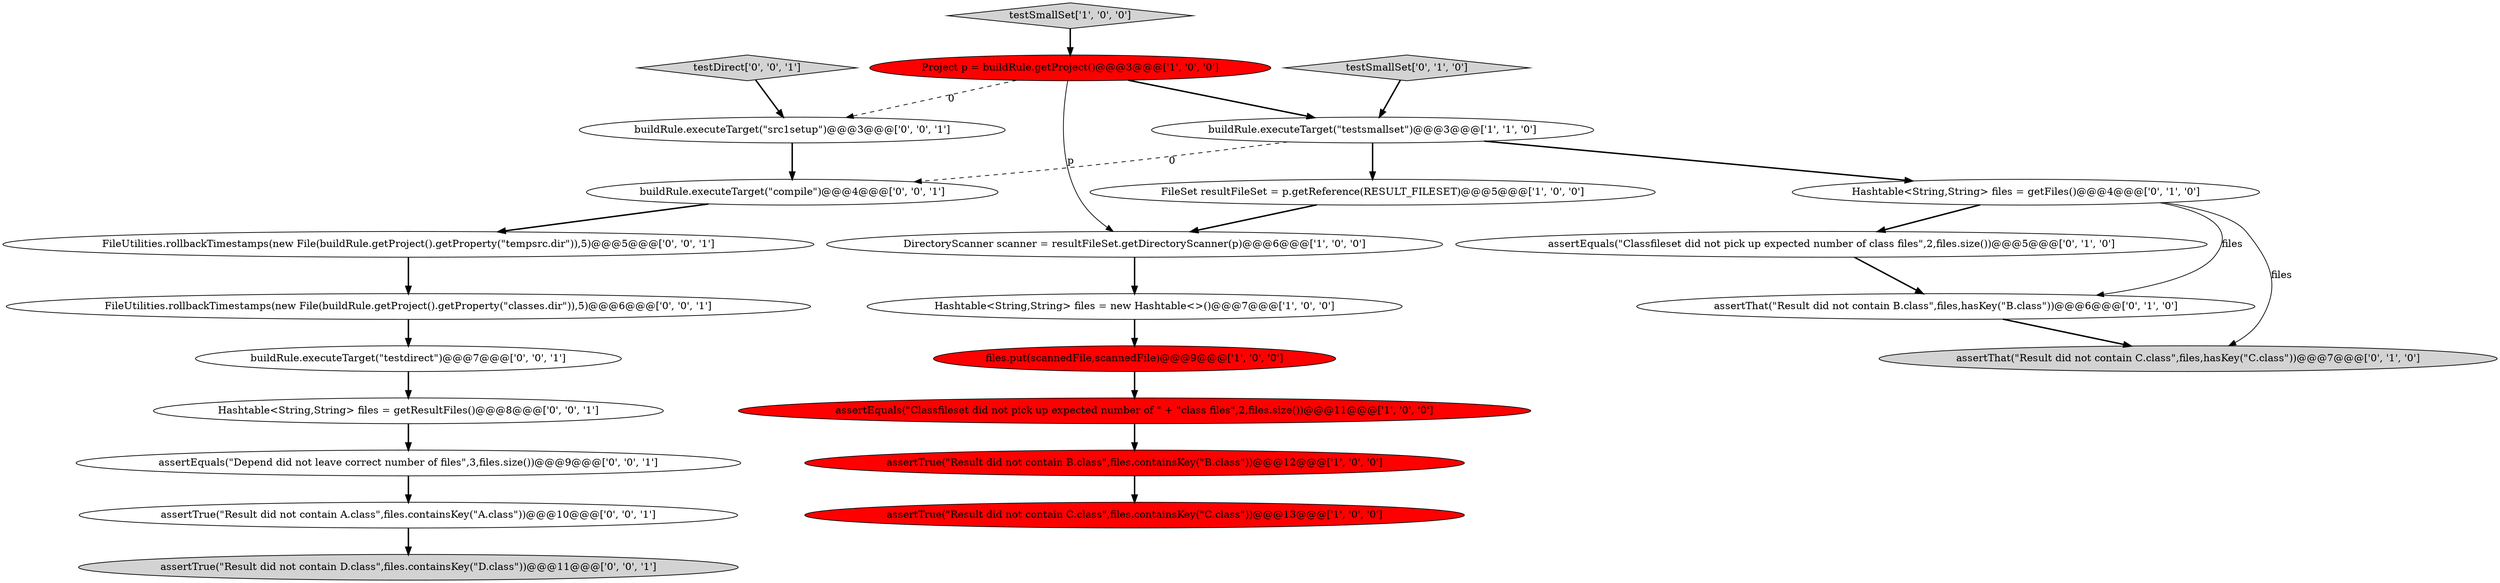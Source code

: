 digraph {
7 [style = filled, label = "Hashtable<String,String> files = new Hashtable<>()@@@7@@@['1', '0', '0']", fillcolor = white, shape = ellipse image = "AAA0AAABBB1BBB"];
19 [style = filled, label = "buildRule.executeTarget(\"testdirect\")@@@7@@@['0', '0', '1']", fillcolor = white, shape = ellipse image = "AAA0AAABBB3BBB"];
16 [style = filled, label = "buildRule.executeTarget(\"src1setup\")@@@3@@@['0', '0', '1']", fillcolor = white, shape = ellipse image = "AAA0AAABBB3BBB"];
24 [style = filled, label = "assertTrue(\"Result did not contain A.class\",files.containsKey(\"A.class\"))@@@10@@@['0', '0', '1']", fillcolor = white, shape = ellipse image = "AAA0AAABBB3BBB"];
20 [style = filled, label = "testDirect['0', '0', '1']", fillcolor = lightgray, shape = diamond image = "AAA0AAABBB3BBB"];
14 [style = filled, label = "testSmallSet['0', '1', '0']", fillcolor = lightgray, shape = diamond image = "AAA0AAABBB2BBB"];
21 [style = filled, label = "FileUtilities.rollbackTimestamps(new File(buildRule.getProject().getProperty(\"tempsrc.dir\")),5)@@@5@@@['0', '0', '1']", fillcolor = white, shape = ellipse image = "AAA0AAABBB3BBB"];
10 [style = filled, label = "assertThat(\"Result did not contain C.class\",files,hasKey(\"C.class\"))@@@7@@@['0', '1', '0']", fillcolor = lightgray, shape = ellipse image = "AAA0AAABBB2BBB"];
18 [style = filled, label = "buildRule.executeTarget(\"compile\")@@@4@@@['0', '0', '1']", fillcolor = white, shape = ellipse image = "AAA0AAABBB3BBB"];
4 [style = filled, label = "assertEquals(\"Classfileset did not pick up expected number of \" + \"class files\",2,files.size())@@@11@@@['1', '0', '0']", fillcolor = red, shape = ellipse image = "AAA1AAABBB1BBB"];
13 [style = filled, label = "Hashtable<String,String> files = getFiles()@@@4@@@['0', '1', '0']", fillcolor = white, shape = ellipse image = "AAA0AAABBB2BBB"];
9 [style = filled, label = "FileSet resultFileSet = p.getReference(RESULT_FILESET)@@@5@@@['1', '0', '0']", fillcolor = white, shape = ellipse image = "AAA0AAABBB1BBB"];
17 [style = filled, label = "assertEquals(\"Depend did not leave correct number of files\",3,files.size())@@@9@@@['0', '0', '1']", fillcolor = white, shape = ellipse image = "AAA0AAABBB3BBB"];
5 [style = filled, label = "Project p = buildRule.getProject()@@@3@@@['1', '0', '0']", fillcolor = red, shape = ellipse image = "AAA1AAABBB1BBB"];
8 [style = filled, label = "assertTrue(\"Result did not contain C.class\",files.containsKey(\"C.class\"))@@@13@@@['1', '0', '0']", fillcolor = red, shape = ellipse image = "AAA1AAABBB1BBB"];
23 [style = filled, label = "FileUtilities.rollbackTimestamps(new File(buildRule.getProject().getProperty(\"classes.dir\")),5)@@@6@@@['0', '0', '1']", fillcolor = white, shape = ellipse image = "AAA0AAABBB3BBB"];
3 [style = filled, label = "files.put(scannedFile,scannedFile)@@@9@@@['1', '0', '0']", fillcolor = red, shape = ellipse image = "AAA1AAABBB1BBB"];
0 [style = filled, label = "DirectoryScanner scanner = resultFileSet.getDirectoryScanner(p)@@@6@@@['1', '0', '0']", fillcolor = white, shape = ellipse image = "AAA0AAABBB1BBB"];
6 [style = filled, label = "assertTrue(\"Result did not contain B.class\",files.containsKey(\"B.class\"))@@@12@@@['1', '0', '0']", fillcolor = red, shape = ellipse image = "AAA1AAABBB1BBB"];
12 [style = filled, label = "assertThat(\"Result did not contain B.class\",files,hasKey(\"B.class\"))@@@6@@@['0', '1', '0']", fillcolor = white, shape = ellipse image = "AAA0AAABBB2BBB"];
15 [style = filled, label = "assertTrue(\"Result did not contain D.class\",files.containsKey(\"D.class\"))@@@11@@@['0', '0', '1']", fillcolor = lightgray, shape = ellipse image = "AAA0AAABBB3BBB"];
22 [style = filled, label = "Hashtable<String,String> files = getResultFiles()@@@8@@@['0', '0', '1']", fillcolor = white, shape = ellipse image = "AAA0AAABBB3BBB"];
2 [style = filled, label = "buildRule.executeTarget(\"testsmallset\")@@@3@@@['1', '1', '0']", fillcolor = white, shape = ellipse image = "AAA0AAABBB1BBB"];
11 [style = filled, label = "assertEquals(\"Classfileset did not pick up expected number of class files\",2,files.size())@@@5@@@['0', '1', '0']", fillcolor = white, shape = ellipse image = "AAA0AAABBB2BBB"];
1 [style = filled, label = "testSmallSet['1', '0', '0']", fillcolor = lightgray, shape = diamond image = "AAA0AAABBB1BBB"];
1->5 [style = bold, label=""];
16->18 [style = bold, label=""];
13->12 [style = solid, label="files"];
9->0 [style = bold, label=""];
24->15 [style = bold, label=""];
4->6 [style = bold, label=""];
5->0 [style = solid, label="p"];
11->12 [style = bold, label=""];
2->9 [style = bold, label=""];
3->4 [style = bold, label=""];
13->11 [style = bold, label=""];
7->3 [style = bold, label=""];
2->13 [style = bold, label=""];
0->7 [style = bold, label=""];
5->16 [style = dashed, label="0"];
5->2 [style = bold, label=""];
12->10 [style = bold, label=""];
17->24 [style = bold, label=""];
20->16 [style = bold, label=""];
23->19 [style = bold, label=""];
13->10 [style = solid, label="files"];
6->8 [style = bold, label=""];
2->18 [style = dashed, label="0"];
22->17 [style = bold, label=""];
14->2 [style = bold, label=""];
18->21 [style = bold, label=""];
19->22 [style = bold, label=""];
21->23 [style = bold, label=""];
}
